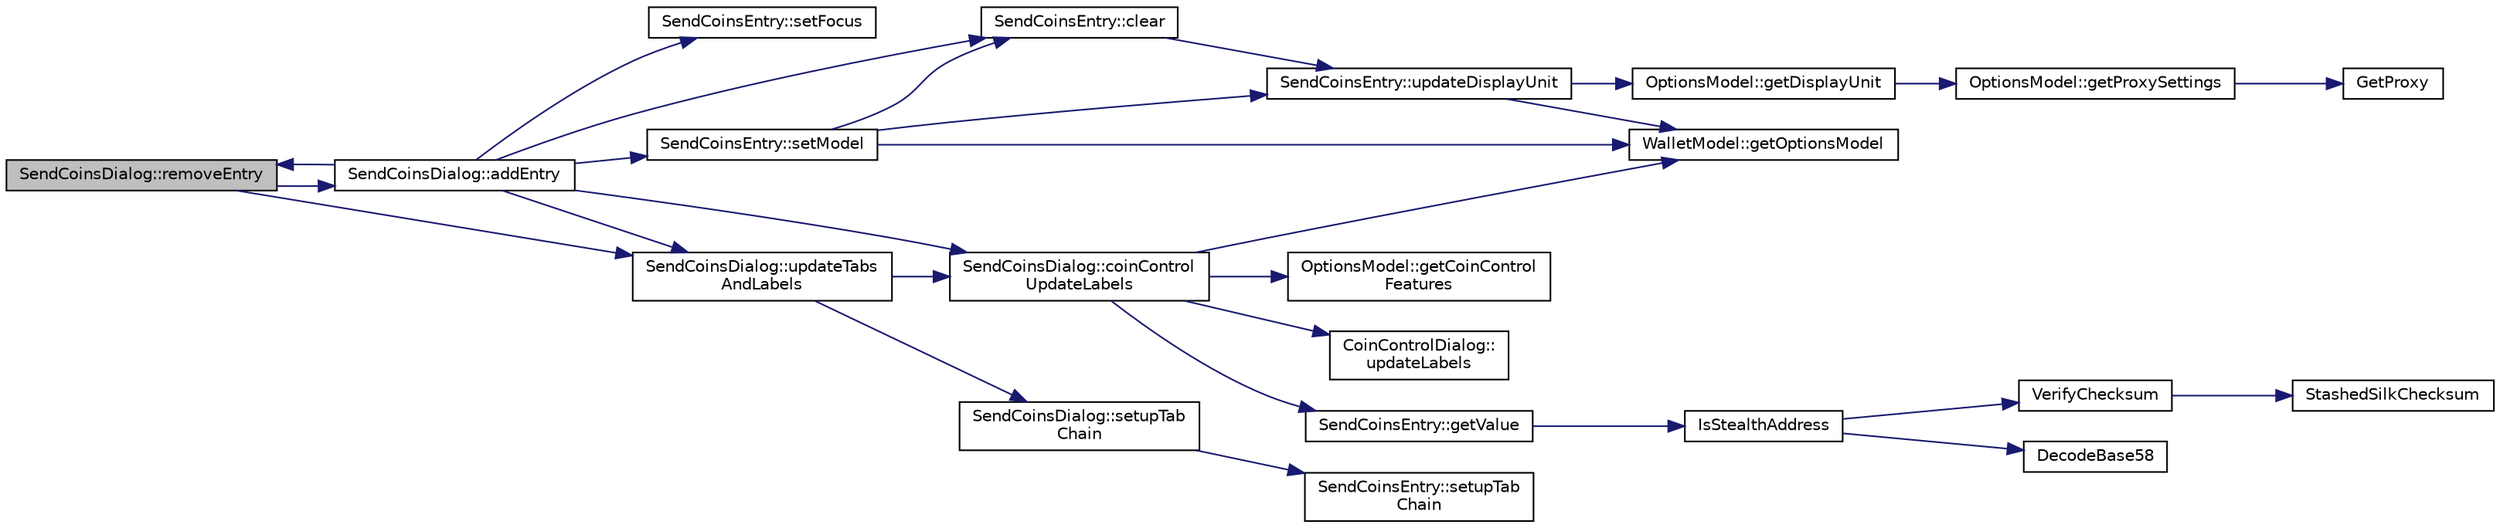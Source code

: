 digraph "SendCoinsDialog::removeEntry"
{
  edge [fontname="Helvetica",fontsize="10",labelfontname="Helvetica",labelfontsize="10"];
  node [fontname="Helvetica",fontsize="10",shape=record];
  rankdir="LR";
  Node576 [label="SendCoinsDialog::removeEntry",height=0.2,width=0.4,color="black", fillcolor="grey75", style="filled", fontcolor="black"];
  Node576 -> Node577 [color="midnightblue",fontsize="10",style="solid",fontname="Helvetica"];
  Node577 [label="SendCoinsDialog::addEntry",height=0.2,width=0.4,color="black", fillcolor="white", style="filled",URL="$d6/de6/class_send_coins_dialog.html#a3d680a76b967641115c6ff2fa83fb62a"];
  Node577 -> Node578 [color="midnightblue",fontsize="10",style="solid",fontname="Helvetica"];
  Node578 [label="SendCoinsEntry::setModel",height=0.2,width=0.4,color="black", fillcolor="white", style="filled",URL="$d0/dbc/class_send_coins_entry.html#a831f8f9a63acd77b7d66d5393e12310b"];
  Node578 -> Node579 [color="midnightblue",fontsize="10",style="solid",fontname="Helvetica"];
  Node579 [label="WalletModel::getOptionsModel",height=0.2,width=0.4,color="black", fillcolor="white", style="filled",URL="$d4/d27/class_wallet_model.html#a96d53e56b3f8f07537ea2523f7a7d300"];
  Node578 -> Node580 [color="midnightblue",fontsize="10",style="solid",fontname="Helvetica"];
  Node580 [label="SendCoinsEntry::updateDisplayUnit",height=0.2,width=0.4,color="black", fillcolor="white", style="filled",URL="$d0/dbc/class_send_coins_entry.html#a6ff4bd5b370545bcfd6214e866ee33f3"];
  Node580 -> Node579 [color="midnightblue",fontsize="10",style="solid",fontname="Helvetica"];
  Node580 -> Node581 [color="midnightblue",fontsize="10",style="solid",fontname="Helvetica"];
  Node581 [label="OptionsModel::getDisplayUnit",height=0.2,width=0.4,color="black", fillcolor="white", style="filled",URL="$da/d1f/class_options_model.html#a3b6e4d4ef42be3aaba315b8cd14f468e"];
  Node581 -> Node582 [color="midnightblue",fontsize="10",style="solid",fontname="Helvetica"];
  Node582 [label="OptionsModel::getProxySettings",height=0.2,width=0.4,color="black", fillcolor="white", style="filled",URL="$da/d1f/class_options_model.html#a0fa582a801df3753c2c50840c40bb350"];
  Node582 -> Node583 [color="midnightblue",fontsize="10",style="solid",fontname="Helvetica"];
  Node583 [label="GetProxy",height=0.2,width=0.4,color="black", fillcolor="white", style="filled",URL="$d0/d0e/netbase_8cpp.html#a4e67b39fc1769663260d791d2f4d049d"];
  Node578 -> Node584 [color="midnightblue",fontsize="10",style="solid",fontname="Helvetica"];
  Node584 [label="SendCoinsEntry::clear",height=0.2,width=0.4,color="black", fillcolor="white", style="filled",URL="$d0/dbc/class_send_coins_entry.html#abff66fcd456c82144e7a2c410f5082ac"];
  Node584 -> Node580 [color="midnightblue",fontsize="10",style="solid",fontname="Helvetica"];
  Node577 -> Node576 [color="midnightblue",fontsize="10",style="solid",fontname="Helvetica"];
  Node577 -> Node585 [color="midnightblue",fontsize="10",style="solid",fontname="Helvetica"];
  Node585 [label="SendCoinsDialog::coinControl\lUpdateLabels",height=0.2,width=0.4,color="black", fillcolor="white", style="filled",URL="$d6/de6/class_send_coins_dialog.html#ae4f429aabcaf309aa314b90049be2a74"];
  Node585 -> Node579 [color="midnightblue",fontsize="10",style="solid",fontname="Helvetica"];
  Node585 -> Node586 [color="midnightblue",fontsize="10",style="solid",fontname="Helvetica"];
  Node586 [label="OptionsModel::getCoinControl\lFeatures",height=0.2,width=0.4,color="black", fillcolor="white", style="filled",URL="$da/d1f/class_options_model.html#ace6c871068f613aee277e37bfdc988c0"];
  Node585 -> Node587 [color="midnightblue",fontsize="10",style="solid",fontname="Helvetica"];
  Node587 [label="SendCoinsEntry::getValue",height=0.2,width=0.4,color="black", fillcolor="white", style="filled",URL="$d0/dbc/class_send_coins_entry.html#af36fb0ed9e2e07079c1a982b31e793c8"];
  Node587 -> Node588 [color="midnightblue",fontsize="10",style="solid",fontname="Helvetica"];
  Node588 [label="IsStealthAddress",height=0.2,width=0.4,color="black", fillcolor="white", style="filled",URL="$db/d2d/stealth_8cpp.html#a26c89afcb720e8b1a9c9dadaee26757b"];
  Node588 -> Node589 [color="midnightblue",fontsize="10",style="solid",fontname="Helvetica"];
  Node589 [label="DecodeBase58",height=0.2,width=0.4,color="black", fillcolor="white", style="filled",URL="$db/d9c/base58_8cpp.html#a0f74d1d6e7e982cad4b0e538acea4538",tooltip="Decode a base58-encoded string (psz) into a byte vector (vchRet). "];
  Node588 -> Node590 [color="midnightblue",fontsize="10",style="solid",fontname="Helvetica"];
  Node590 [label="VerifyChecksum",height=0.2,width=0.4,color="black", fillcolor="white", style="filled",URL="$db/d2d/stealth_8cpp.html#a5ff6f6775db5f747f5088c7ef8264b74"];
  Node590 -> Node591 [color="midnightblue",fontsize="10",style="solid",fontname="Helvetica"];
  Node591 [label="StashedSilkChecksum",height=0.2,width=0.4,color="black", fillcolor="white", style="filled",URL="$db/d2d/stealth_8cpp.html#abb79a3b98a10b85daf3f3ff35c1cbfa8"];
  Node585 -> Node592 [color="midnightblue",fontsize="10",style="solid",fontname="Helvetica"];
  Node592 [label="CoinControlDialog::\lupdateLabels",height=0.2,width=0.4,color="black", fillcolor="white", style="filled",URL="$dd/dfb/class_coin_control_dialog.html#a4fc60e89b097952ff22dc0f9c58c87d9"];
  Node577 -> Node593 [color="midnightblue",fontsize="10",style="solid",fontname="Helvetica"];
  Node593 [label="SendCoinsDialog::updateTabs\lAndLabels",height=0.2,width=0.4,color="black", fillcolor="white", style="filled",URL="$d6/de6/class_send_coins_dialog.html#a3b834c739f7d02d8086a2bf58525c5f0"];
  Node593 -> Node594 [color="midnightblue",fontsize="10",style="solid",fontname="Helvetica"];
  Node594 [label="SendCoinsDialog::setupTab\lChain",height=0.2,width=0.4,color="black", fillcolor="white", style="filled",URL="$d6/de6/class_send_coins_dialog.html#a689658987f2af0896f25bf37bb945d91",tooltip="Set up the tab chain manually, as Qt messes up the tab chain by default in some cases (issue https://..."];
  Node594 -> Node595 [color="midnightblue",fontsize="10",style="solid",fontname="Helvetica"];
  Node595 [label="SendCoinsEntry::setupTab\lChain",height=0.2,width=0.4,color="black", fillcolor="white", style="filled",URL="$d0/dbc/class_send_coins_entry.html#aa431a0bf53174b3a012fe224e472bc13",tooltip="Set up the tab chain manually, as Qt messes up the tab chain by default in some cases (issue https://..."];
  Node593 -> Node585 [color="midnightblue",fontsize="10",style="solid",fontname="Helvetica"];
  Node577 -> Node584 [color="midnightblue",fontsize="10",style="solid",fontname="Helvetica"];
  Node577 -> Node596 [color="midnightblue",fontsize="10",style="solid",fontname="Helvetica"];
  Node596 [label="SendCoinsEntry::setFocus",height=0.2,width=0.4,color="black", fillcolor="white", style="filled",URL="$d0/dbc/class_send_coins_entry.html#a0dcb8720f234165b37f8b45b035320cc"];
  Node576 -> Node593 [color="midnightblue",fontsize="10",style="solid",fontname="Helvetica"];
}

